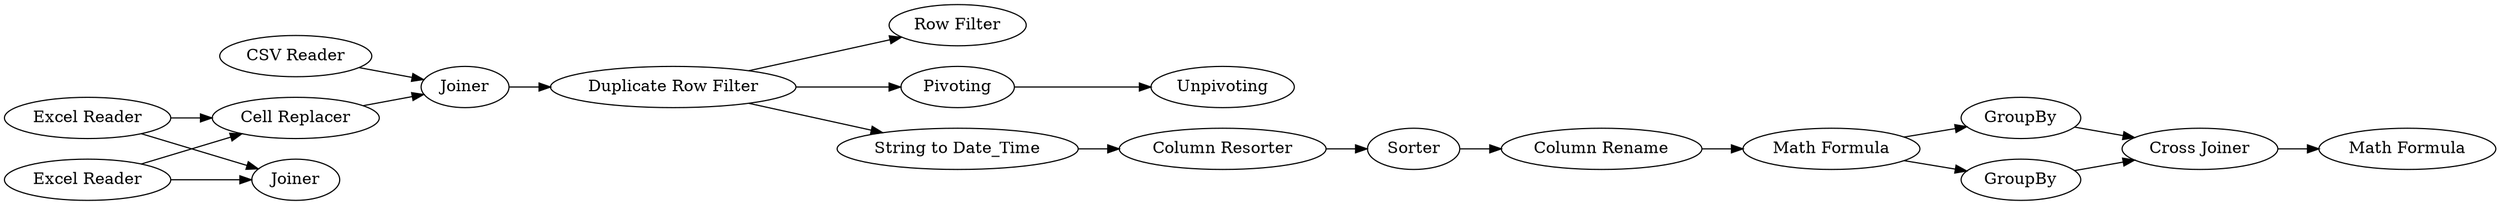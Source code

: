 digraph {
	1 [label="CSV Reader"]
	2 [label="Excel Reader"]
	3 [label="Excel Reader"]
	4 [label="Cell Replacer"]
	5 [label=Joiner]
	6 [label=Joiner]
	7 [label="Duplicate Row Filter"]
	8 [label="Row Filter"]
	13 [label=Pivoting]
	14 [label=Unpivoting]
	15 [label="String to Date_Time"]
	16 [label="Column Resorter"]
	17 [label=Sorter]
	18 [label="Column Rename"]
	20 [label="Math Formula"]
	21 [label=GroupBy]
	22 [label=GroupBy]
	23 [label="Cross Joiner"]
	24 [label="Math Formula"]
	1 -> 6
	2 -> 4
	2 -> 5
	3 -> 5
	3 -> 4
	4 -> 6
	6 -> 7
	7 -> 15
	7 -> 13
	7 -> 8
	13 -> 14
	15 -> 16
	16 -> 17
	17 -> 18
	18 -> 20
	20 -> 21
	20 -> 22
	21 -> 23
	22 -> 23
	23 -> 24
	rankdir=LR
}
